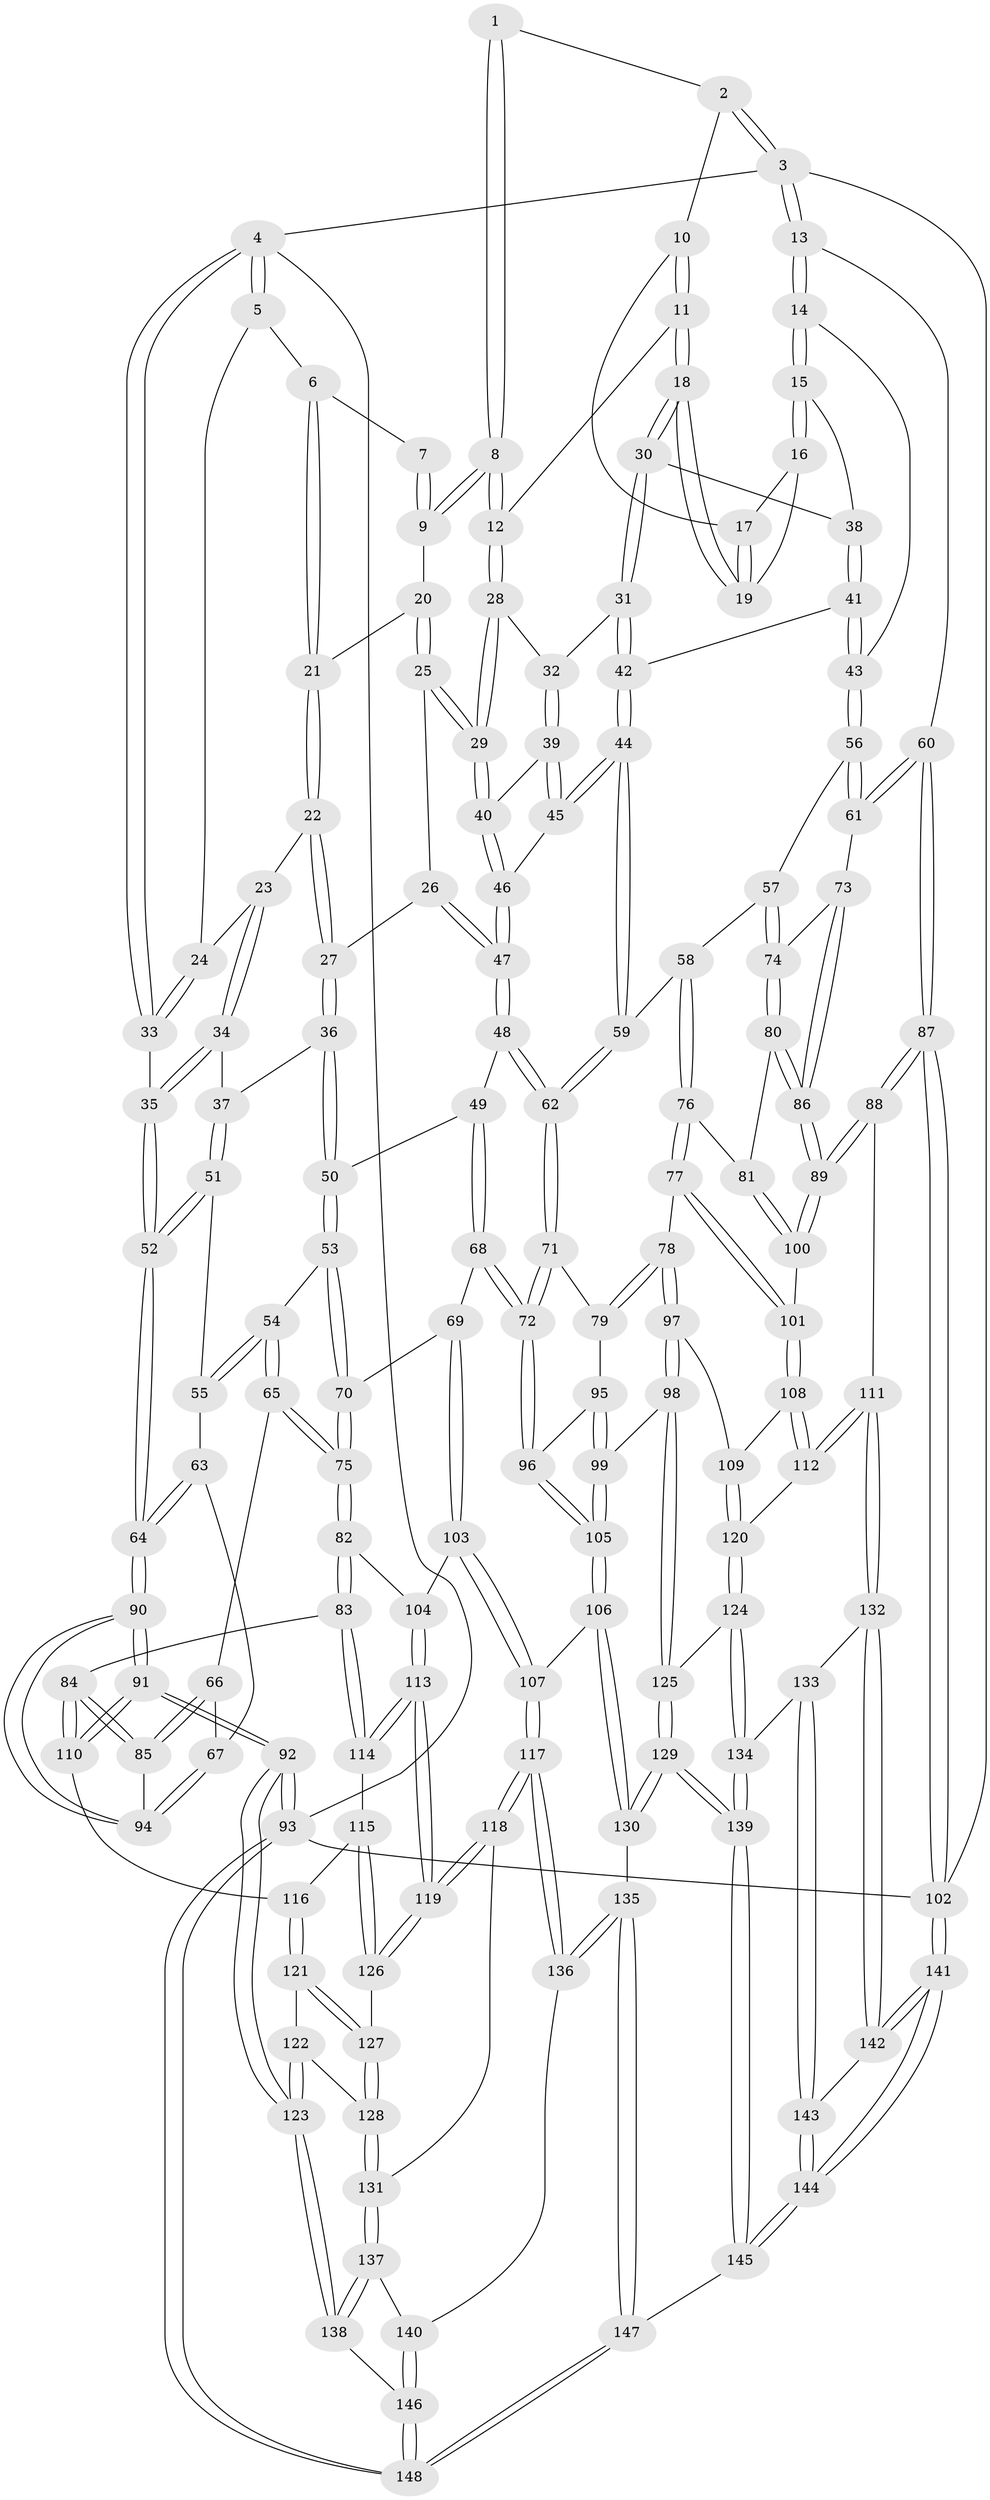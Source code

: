 // Generated by graph-tools (version 1.1) at 2025/51/03/09/25 03:51:04]
// undirected, 148 vertices, 367 edges
graph export_dot {
graph [start="1"]
  node [color=gray90,style=filled];
  1 [pos="+0.5828515192238718+0"];
  2 [pos="+0.7668817523487416+0"];
  3 [pos="+1+0"];
  4 [pos="+0+0"];
  5 [pos="+0.11725012885039708+0"];
  6 [pos="+0.2122551797687425+0"];
  7 [pos="+0.48770411823625975+0"];
  8 [pos="+0.5569081341395598+0.08195413634708036"];
  9 [pos="+0.4469304316715452+0.07195245199911439"];
  10 [pos="+0.7635305068316766+0"];
  11 [pos="+0.6102240885256647+0.1039849843765248"];
  12 [pos="+0.5724932333256064+0.10292312293436523"];
  13 [pos="+1+0.12723088729829687"];
  14 [pos="+0.9975974548600719+0.1698551709013293"];
  15 [pos="+0.891697485361574+0.14890806943678886"];
  16 [pos="+0.8552329170495605+0.12968324015732782"];
  17 [pos="+0.7627362007646524+0"];
  18 [pos="+0.7099362836674264+0.1237932658203756"];
  19 [pos="+0.7105768128413442+0.12323191465172915"];
  20 [pos="+0.4296383005144718+0.08075322479595859"];
  21 [pos="+0.29339570099743684+0"];
  22 [pos="+0.274380842086124+0.12276329586367814"];
  23 [pos="+0.1484390830990093+0.14278671312513436"];
  24 [pos="+0.12832500370507655+0.11974439474471402"];
  25 [pos="+0.4050143313888925+0.17920531539911727"];
  26 [pos="+0.33737780157552405+0.20427502037141754"];
  27 [pos="+0.32209385501684273+0.20355248374290927"];
  28 [pos="+0.5544902958981522+0.15815432930333825"];
  29 [pos="+0.4928640687808628+0.22311776285043636"];
  30 [pos="+0.7063386812311389+0.19156017480290002"];
  31 [pos="+0.6812772959917164+0.22384353430769954"];
  32 [pos="+0.6299736653705044+0.23117620836866146"];
  33 [pos="+0+0.22797955199656553"];
  34 [pos="+0.14929691010901117+0.22274999930821787"];
  35 [pos="+0+0.23889211488417555"];
  36 [pos="+0.24343840538991+0.28757929285665607"];
  37 [pos="+0.16760465038582245+0.254664661277421"];
  38 [pos="+0.7775204076053338+0.23980360625558472"];
  39 [pos="+0.6022134534890917+0.2626589101633237"];
  40 [pos="+0.4938042901727923+0.22697635154743545"];
  41 [pos="+0.8009091228221977+0.3192126026847976"];
  42 [pos="+0.6928251741147047+0.3169033332913768"];
  43 [pos="+0.8196475848278876+0.33308904883421353"];
  44 [pos="+0.6084849273376961+0.40721256584380605"];
  45 [pos="+0.5992517251921747+0.37083507704002044"];
  46 [pos="+0.4937673504537571+0.2275333071669604"];
  47 [pos="+0.43217339293831386+0.37964987367083103"];
  48 [pos="+0.4315663430249022+0.4067324311783989"];
  49 [pos="+0.33504996622325034+0.4354035752501915"];
  50 [pos="+0.2654298442471944+0.41764954407663296"];
  51 [pos="+0.05190301852757135+0.3612510444203246"];
  52 [pos="+0+0.2624665003539779"];
  53 [pos="+0.21591878469706594+0.44785357463273706"];
  54 [pos="+0.19311186234881175+0.4507465706328949"];
  55 [pos="+0.12073409090898748+0.4350335803399296"];
  56 [pos="+0.8278293421579546+0.37501022434114184"];
  57 [pos="+0.7180803781149209+0.4666644191010867"];
  58 [pos="+0.6377247864769838+0.45211194076515243"];
  59 [pos="+0.6016627856170771+0.43223875861681893"];
  60 [pos="+1+0.41733839891127683"];
  61 [pos="+0.939684827213029+0.4525921840928318"];
  62 [pos="+0.5372970393817266+0.4555082198010517"];
  63 [pos="+0.07716493702640533+0.48454239809928995"];
  64 [pos="+0+0.4221466304358899"];
  65 [pos="+0.14794168763094445+0.546260547676687"];
  66 [pos="+0.14658859511433217+0.5474219192310116"];
  67 [pos="+0.043621542097219836+0.5495346512534517"];
  68 [pos="+0.35637605553014196+0.5981755273994676"];
  69 [pos="+0.3324042339625212+0.6080074547974335"];
  70 [pos="+0.23484907907043023+0.580513719728409"];
  71 [pos="+0.5300390011800186+0.49150803069735677"];
  72 [pos="+0.3676934292190414+0.604570146916946"];
  73 [pos="+0.897674596219512+0.5061636005470578"];
  74 [pos="+0.7481444179374039+0.5044382408660566"];
  75 [pos="+0.19880735322613385+0.63094594095553"];
  76 [pos="+0.6629994742215561+0.6021962368012256"];
  77 [pos="+0.6371608947510397+0.6310174894775558"];
  78 [pos="+0.5913648532408842+0.6340609381006126"];
  79 [pos="+0.5318276583504621+0.5563149239820954"];
  80 [pos="+0.7571071900998593+0.5505556361638758"];
  81 [pos="+0.7384877489433372+0.607966718000326"];
  82 [pos="+0.1831701269853112+0.6723400750842982"];
  83 [pos="+0.14926904380397485+0.67643005443058"];
  84 [pos="+0.10238290374059089+0.6577538265769323"];
  85 [pos="+0.09268897017538436+0.639424392924222"];
  86 [pos="+0.8760106735995289+0.5946838390555186"];
  87 [pos="+1+0.810010282495928"];
  88 [pos="+0.9231361342740599+0.7750311430813983"];
  89 [pos="+0.8954176487883455+0.7318229310263815"];
  90 [pos="+0+0.570186716768826"];
  91 [pos="+0+0.7211507845540769"];
  92 [pos="+0+1"];
  93 [pos="+0+1"];
  94 [pos="+0.024520982047178733+0.5736980482238307"];
  95 [pos="+0.5147690662185369+0.5791994486916804"];
  96 [pos="+0.38162027816425187+0.6206294399758796"];
  97 [pos="+0.552664709221768+0.7228831106175989"];
  98 [pos="+0.5306622583483636+0.736459773485001"];
  99 [pos="+0.4541058711689807+0.7254914637836317"];
  100 [pos="+0.7606002285683017+0.6563568832834051"];
  101 [pos="+0.6782067385194981+0.6974787334405845"];
  102 [pos="+1+1"];
  103 [pos="+0.267446782017493+0.6972952283370577"];
  104 [pos="+0.19497785834841025+0.6800807778449863"];
  105 [pos="+0.4398652185254904+0.7287277503923036"];
  106 [pos="+0.4187339975982625+0.753659935432162"];
  107 [pos="+0.32546027668816196+0.774841605019876"];
  108 [pos="+0.6734633270708449+0.7126839029842138"];
  109 [pos="+0.6074905614837846+0.7303057647777376"];
  110 [pos="+0.024984676886678287+0.72591053006955"];
  111 [pos="+0.8673115623501751+0.812162778088612"];
  112 [pos="+0.698659372164345+0.7634416878069233"];
  113 [pos="+0.2070146922186152+0.7984382464557557"];
  114 [pos="+0.1328900792735277+0.7497857500012581"];
  115 [pos="+0.12494725580523705+0.7647635249562895"];
  116 [pos="+0.03674175046514895+0.7448097226284853"];
  117 [pos="+0.26238513248228346+0.8659948055248328"];
  118 [pos="+0.25276093374352565+0.8592726494347093"];
  119 [pos="+0.21293561120942534+0.8150878197783098"];
  120 [pos="+0.6507609332163236+0.8095467292273667"];
  121 [pos="+0.04448558177608278+0.7678103282375968"];
  122 [pos="+0.04084838983973782+0.7985010090175992"];
  123 [pos="+0+1"];
  124 [pos="+0.6416015289883765+0.829633631313288"];
  125 [pos="+0.5749197277009784+0.8385278229575199"];
  126 [pos="+0.11875121915704162+0.7983707787887258"];
  127 [pos="+0.11546643751040091+0.8021420410364563"];
  128 [pos="+0.09970188423501763+0.8474349006754591"];
  129 [pos="+0.5159904794744906+0.9526204861219816"];
  130 [pos="+0.4518872724409113+0.8895857760148377"];
  131 [pos="+0.09969917368815764+0.8476260959730376"];
  132 [pos="+0.8595836209480178+0.8219091157776791"];
  133 [pos="+0.7285467113099336+0.8994231868924795"];
  134 [pos="+0.691856031663266+0.8820388693395019"];
  135 [pos="+0.30159642966713557+0.9113208784581008"];
  136 [pos="+0.2633393682445429+0.8773029394513073"];
  137 [pos="+0.07832399899333405+0.8932948096290569"];
  138 [pos="+0.023640520611525228+0.9385786734909545"];
  139 [pos="+0.5188931816190467+0.9650026425824305"];
  140 [pos="+0.21652236730237165+0.9200048637545862"];
  141 [pos="+0.8782372565296165+1"];
  142 [pos="+0.8409484072082979+0.9922722146988493"];
  143 [pos="+0.7146763160560595+0.9551212131323825"];
  144 [pos="+0.5909501406284373+1"];
  145 [pos="+0.5330964988392083+1"];
  146 [pos="+0.20124351888865716+0.9534592442836075"];
  147 [pos="+0.4147320035457412+1"];
  148 [pos="+0.09994657830856606+1"];
  1 -- 2;
  1 -- 8;
  1 -- 8;
  2 -- 3;
  2 -- 3;
  2 -- 10;
  3 -- 4;
  3 -- 13;
  3 -- 13;
  3 -- 102;
  4 -- 5;
  4 -- 5;
  4 -- 33;
  4 -- 33;
  4 -- 93;
  5 -- 6;
  5 -- 24;
  6 -- 7;
  6 -- 21;
  6 -- 21;
  7 -- 9;
  7 -- 9;
  8 -- 9;
  8 -- 9;
  8 -- 12;
  8 -- 12;
  9 -- 20;
  10 -- 11;
  10 -- 11;
  10 -- 17;
  11 -- 12;
  11 -- 18;
  11 -- 18;
  12 -- 28;
  12 -- 28;
  13 -- 14;
  13 -- 14;
  13 -- 60;
  14 -- 15;
  14 -- 15;
  14 -- 43;
  15 -- 16;
  15 -- 16;
  15 -- 38;
  16 -- 17;
  16 -- 19;
  17 -- 19;
  17 -- 19;
  18 -- 19;
  18 -- 19;
  18 -- 30;
  18 -- 30;
  20 -- 21;
  20 -- 25;
  20 -- 25;
  21 -- 22;
  21 -- 22;
  22 -- 23;
  22 -- 27;
  22 -- 27;
  23 -- 24;
  23 -- 34;
  23 -- 34;
  24 -- 33;
  24 -- 33;
  25 -- 26;
  25 -- 29;
  25 -- 29;
  26 -- 27;
  26 -- 47;
  26 -- 47;
  27 -- 36;
  27 -- 36;
  28 -- 29;
  28 -- 29;
  28 -- 32;
  29 -- 40;
  29 -- 40;
  30 -- 31;
  30 -- 31;
  30 -- 38;
  31 -- 32;
  31 -- 42;
  31 -- 42;
  32 -- 39;
  32 -- 39;
  33 -- 35;
  34 -- 35;
  34 -- 35;
  34 -- 37;
  35 -- 52;
  35 -- 52;
  36 -- 37;
  36 -- 50;
  36 -- 50;
  37 -- 51;
  37 -- 51;
  38 -- 41;
  38 -- 41;
  39 -- 40;
  39 -- 45;
  39 -- 45;
  40 -- 46;
  40 -- 46;
  41 -- 42;
  41 -- 43;
  41 -- 43;
  42 -- 44;
  42 -- 44;
  43 -- 56;
  43 -- 56;
  44 -- 45;
  44 -- 45;
  44 -- 59;
  44 -- 59;
  45 -- 46;
  46 -- 47;
  46 -- 47;
  47 -- 48;
  47 -- 48;
  48 -- 49;
  48 -- 62;
  48 -- 62;
  49 -- 50;
  49 -- 68;
  49 -- 68;
  50 -- 53;
  50 -- 53;
  51 -- 52;
  51 -- 52;
  51 -- 55;
  52 -- 64;
  52 -- 64;
  53 -- 54;
  53 -- 70;
  53 -- 70;
  54 -- 55;
  54 -- 55;
  54 -- 65;
  54 -- 65;
  55 -- 63;
  56 -- 57;
  56 -- 61;
  56 -- 61;
  57 -- 58;
  57 -- 74;
  57 -- 74;
  58 -- 59;
  58 -- 76;
  58 -- 76;
  59 -- 62;
  59 -- 62;
  60 -- 61;
  60 -- 61;
  60 -- 87;
  60 -- 87;
  61 -- 73;
  62 -- 71;
  62 -- 71;
  63 -- 64;
  63 -- 64;
  63 -- 67;
  64 -- 90;
  64 -- 90;
  65 -- 66;
  65 -- 75;
  65 -- 75;
  66 -- 67;
  66 -- 85;
  66 -- 85;
  67 -- 94;
  67 -- 94;
  68 -- 69;
  68 -- 72;
  68 -- 72;
  69 -- 70;
  69 -- 103;
  69 -- 103;
  70 -- 75;
  70 -- 75;
  71 -- 72;
  71 -- 72;
  71 -- 79;
  72 -- 96;
  72 -- 96;
  73 -- 74;
  73 -- 86;
  73 -- 86;
  74 -- 80;
  74 -- 80;
  75 -- 82;
  75 -- 82;
  76 -- 77;
  76 -- 77;
  76 -- 81;
  77 -- 78;
  77 -- 101;
  77 -- 101;
  78 -- 79;
  78 -- 79;
  78 -- 97;
  78 -- 97;
  79 -- 95;
  80 -- 81;
  80 -- 86;
  80 -- 86;
  81 -- 100;
  81 -- 100;
  82 -- 83;
  82 -- 83;
  82 -- 104;
  83 -- 84;
  83 -- 114;
  83 -- 114;
  84 -- 85;
  84 -- 85;
  84 -- 110;
  84 -- 110;
  85 -- 94;
  86 -- 89;
  86 -- 89;
  87 -- 88;
  87 -- 88;
  87 -- 102;
  87 -- 102;
  88 -- 89;
  88 -- 89;
  88 -- 111;
  89 -- 100;
  89 -- 100;
  90 -- 91;
  90 -- 91;
  90 -- 94;
  90 -- 94;
  91 -- 92;
  91 -- 92;
  91 -- 110;
  91 -- 110;
  92 -- 93;
  92 -- 93;
  92 -- 123;
  92 -- 123;
  93 -- 148;
  93 -- 148;
  93 -- 102;
  95 -- 96;
  95 -- 99;
  95 -- 99;
  96 -- 105;
  96 -- 105;
  97 -- 98;
  97 -- 98;
  97 -- 109;
  98 -- 99;
  98 -- 125;
  98 -- 125;
  99 -- 105;
  99 -- 105;
  100 -- 101;
  101 -- 108;
  101 -- 108;
  102 -- 141;
  102 -- 141;
  103 -- 104;
  103 -- 107;
  103 -- 107;
  104 -- 113;
  104 -- 113;
  105 -- 106;
  105 -- 106;
  106 -- 107;
  106 -- 130;
  106 -- 130;
  107 -- 117;
  107 -- 117;
  108 -- 109;
  108 -- 112;
  108 -- 112;
  109 -- 120;
  109 -- 120;
  110 -- 116;
  111 -- 112;
  111 -- 112;
  111 -- 132;
  111 -- 132;
  112 -- 120;
  113 -- 114;
  113 -- 114;
  113 -- 119;
  113 -- 119;
  114 -- 115;
  115 -- 116;
  115 -- 126;
  115 -- 126;
  116 -- 121;
  116 -- 121;
  117 -- 118;
  117 -- 118;
  117 -- 136;
  117 -- 136;
  118 -- 119;
  118 -- 119;
  118 -- 131;
  119 -- 126;
  119 -- 126;
  120 -- 124;
  120 -- 124;
  121 -- 122;
  121 -- 127;
  121 -- 127;
  122 -- 123;
  122 -- 123;
  122 -- 128;
  123 -- 138;
  123 -- 138;
  124 -- 125;
  124 -- 134;
  124 -- 134;
  125 -- 129;
  125 -- 129;
  126 -- 127;
  127 -- 128;
  127 -- 128;
  128 -- 131;
  128 -- 131;
  129 -- 130;
  129 -- 130;
  129 -- 139;
  129 -- 139;
  130 -- 135;
  131 -- 137;
  131 -- 137;
  132 -- 133;
  132 -- 142;
  132 -- 142;
  133 -- 134;
  133 -- 143;
  133 -- 143;
  134 -- 139;
  134 -- 139;
  135 -- 136;
  135 -- 136;
  135 -- 147;
  135 -- 147;
  136 -- 140;
  137 -- 138;
  137 -- 138;
  137 -- 140;
  138 -- 146;
  139 -- 145;
  139 -- 145;
  140 -- 146;
  140 -- 146;
  141 -- 142;
  141 -- 142;
  141 -- 144;
  141 -- 144;
  142 -- 143;
  143 -- 144;
  143 -- 144;
  144 -- 145;
  144 -- 145;
  145 -- 147;
  146 -- 148;
  146 -- 148;
  147 -- 148;
  147 -- 148;
}
